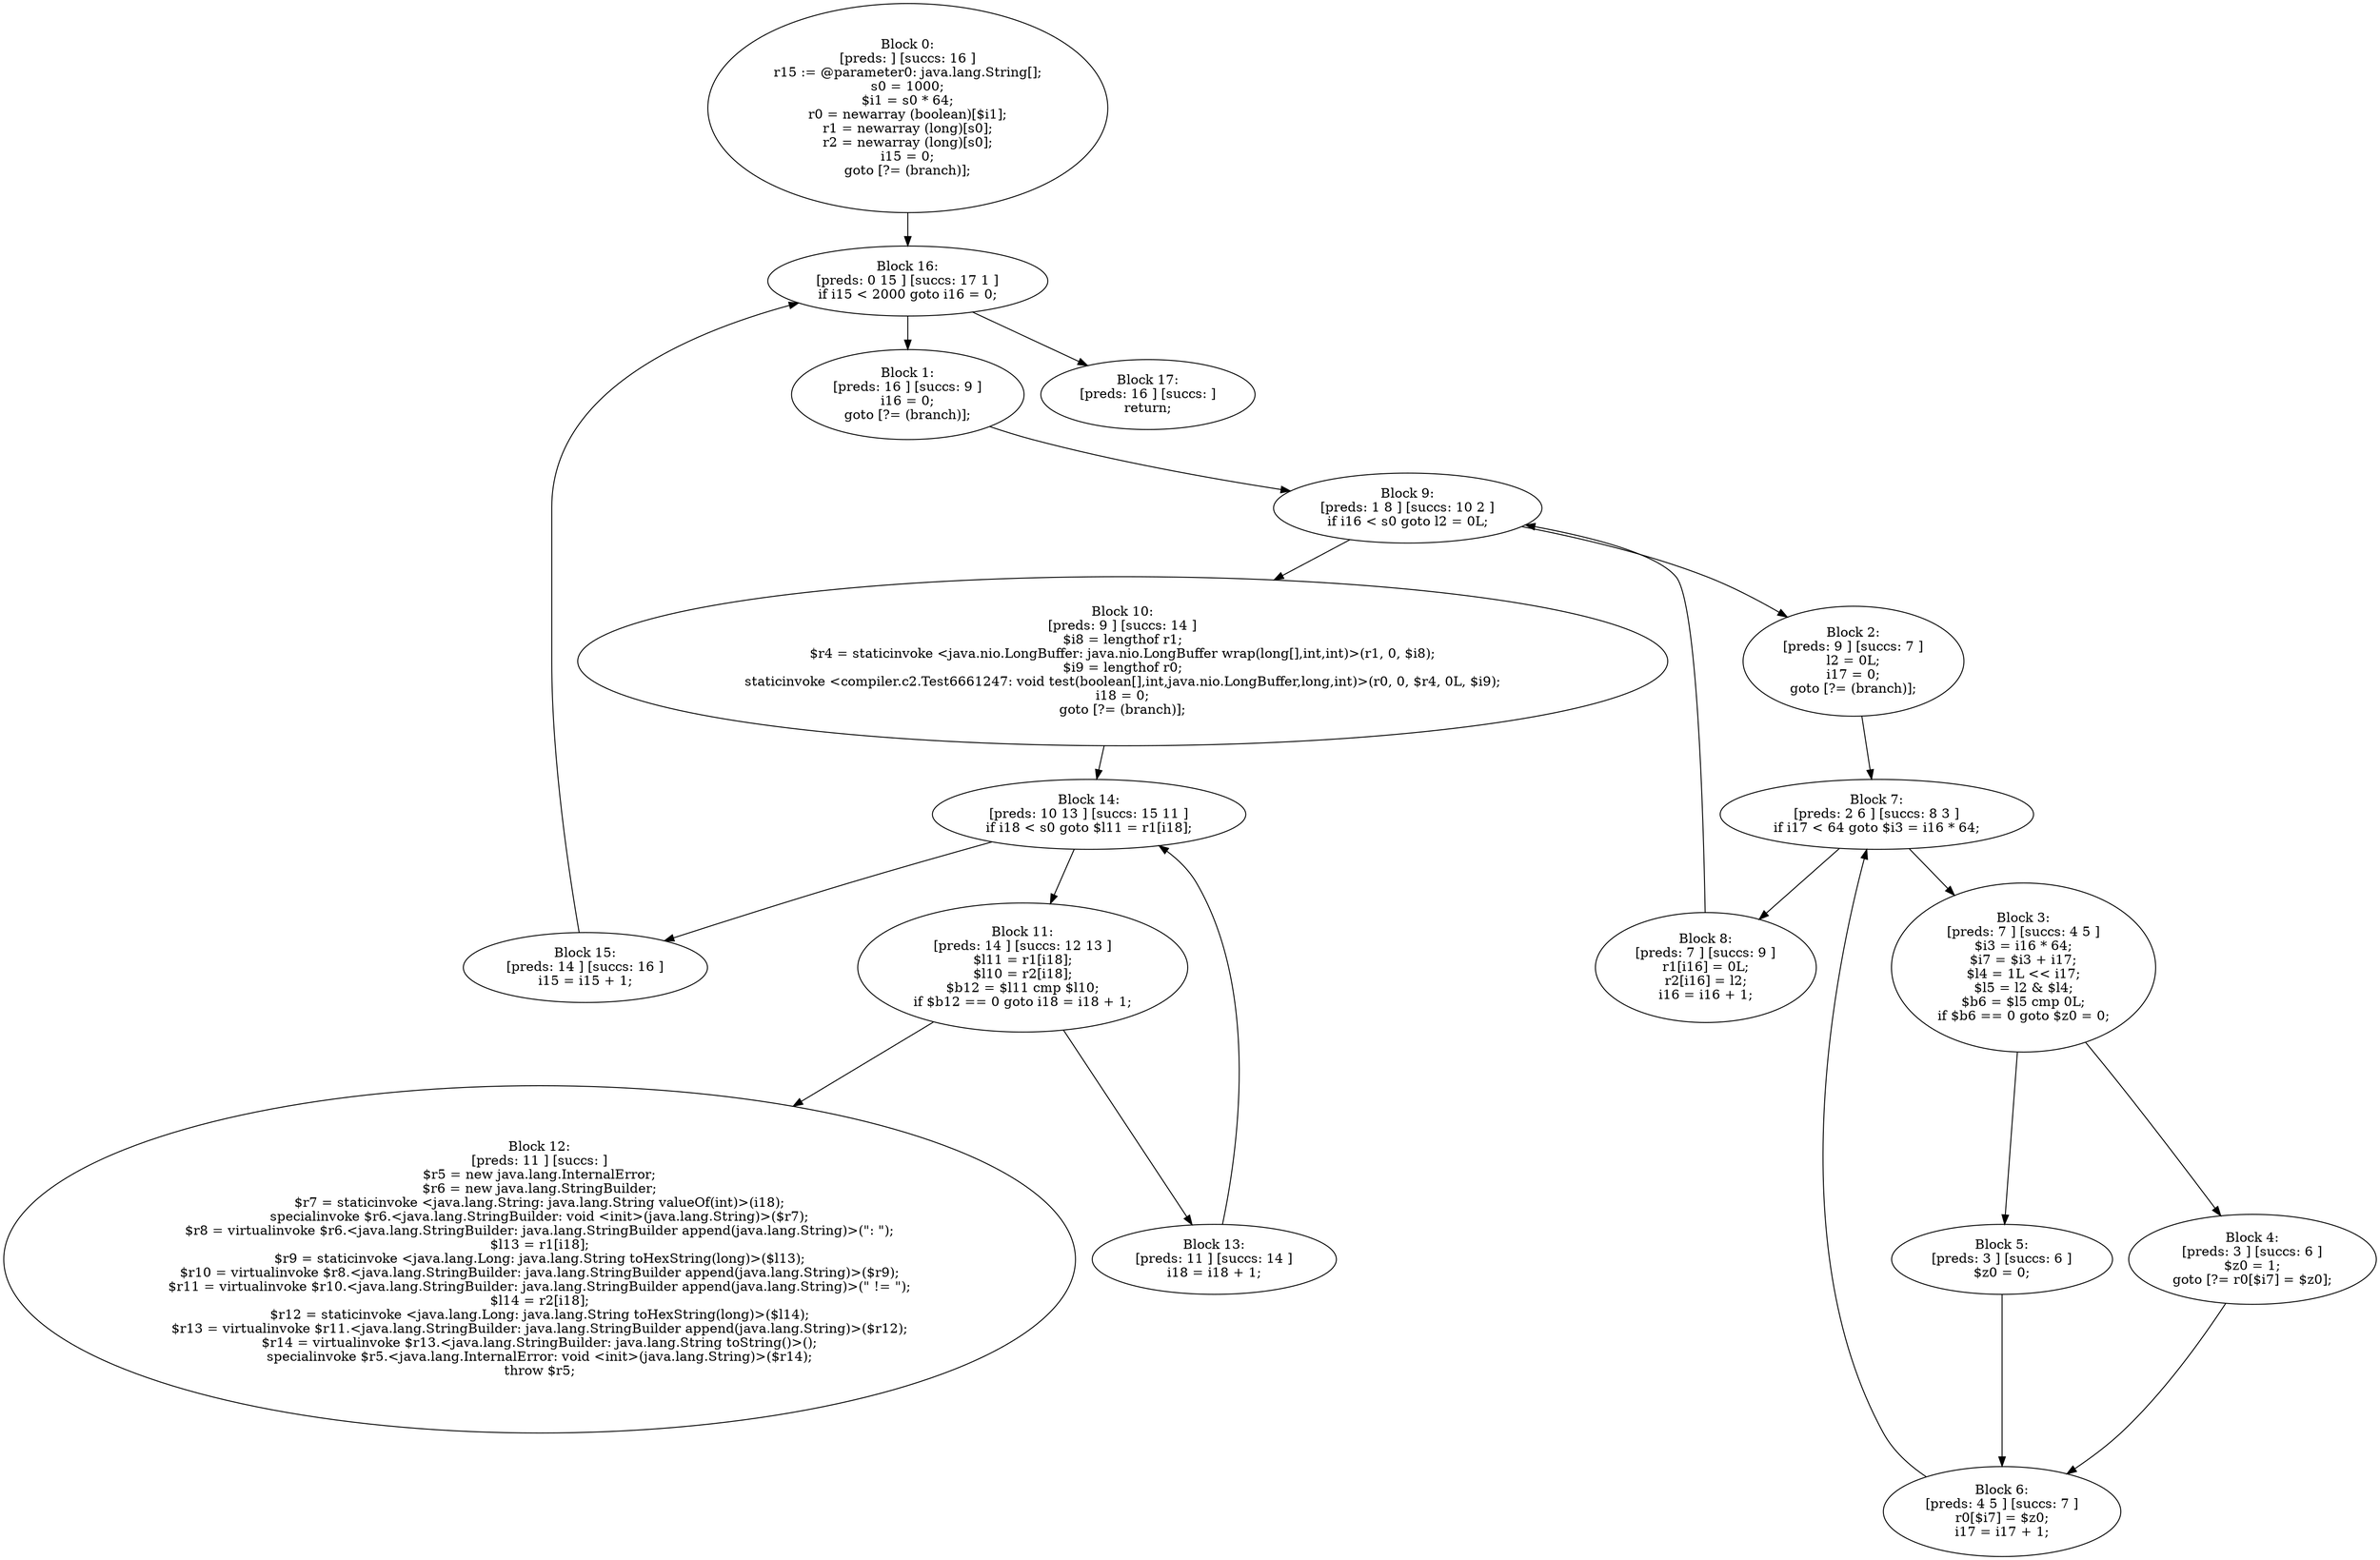 digraph "unitGraph" {
    "Block 0:
[preds: ] [succs: 16 ]
r15 := @parameter0: java.lang.String[];
s0 = 1000;
$i1 = s0 * 64;
r0 = newarray (boolean)[$i1];
r1 = newarray (long)[s0];
r2 = newarray (long)[s0];
i15 = 0;
goto [?= (branch)];
"
    "Block 1:
[preds: 16 ] [succs: 9 ]
i16 = 0;
goto [?= (branch)];
"
    "Block 2:
[preds: 9 ] [succs: 7 ]
l2 = 0L;
i17 = 0;
goto [?= (branch)];
"
    "Block 3:
[preds: 7 ] [succs: 4 5 ]
$i3 = i16 * 64;
$i7 = $i3 + i17;
$l4 = 1L << i17;
$l5 = l2 & $l4;
$b6 = $l5 cmp 0L;
if $b6 == 0 goto $z0 = 0;
"
    "Block 4:
[preds: 3 ] [succs: 6 ]
$z0 = 1;
goto [?= r0[$i7] = $z0];
"
    "Block 5:
[preds: 3 ] [succs: 6 ]
$z0 = 0;
"
    "Block 6:
[preds: 4 5 ] [succs: 7 ]
r0[$i7] = $z0;
i17 = i17 + 1;
"
    "Block 7:
[preds: 2 6 ] [succs: 8 3 ]
if i17 < 64 goto $i3 = i16 * 64;
"
    "Block 8:
[preds: 7 ] [succs: 9 ]
r1[i16] = 0L;
r2[i16] = l2;
i16 = i16 + 1;
"
    "Block 9:
[preds: 1 8 ] [succs: 10 2 ]
if i16 < s0 goto l2 = 0L;
"
    "Block 10:
[preds: 9 ] [succs: 14 ]
$i8 = lengthof r1;
$r4 = staticinvoke <java.nio.LongBuffer: java.nio.LongBuffer wrap(long[],int,int)>(r1, 0, $i8);
$i9 = lengthof r0;
staticinvoke <compiler.c2.Test6661247: void test(boolean[],int,java.nio.LongBuffer,long,int)>(r0, 0, $r4, 0L, $i9);
i18 = 0;
goto [?= (branch)];
"
    "Block 11:
[preds: 14 ] [succs: 12 13 ]
$l11 = r1[i18];
$l10 = r2[i18];
$b12 = $l11 cmp $l10;
if $b12 == 0 goto i18 = i18 + 1;
"
    "Block 12:
[preds: 11 ] [succs: ]
$r5 = new java.lang.InternalError;
$r6 = new java.lang.StringBuilder;
$r7 = staticinvoke <java.lang.String: java.lang.String valueOf(int)>(i18);
specialinvoke $r6.<java.lang.StringBuilder: void <init>(java.lang.String)>($r7);
$r8 = virtualinvoke $r6.<java.lang.StringBuilder: java.lang.StringBuilder append(java.lang.String)>(\": \");
$l13 = r1[i18];
$r9 = staticinvoke <java.lang.Long: java.lang.String toHexString(long)>($l13);
$r10 = virtualinvoke $r8.<java.lang.StringBuilder: java.lang.StringBuilder append(java.lang.String)>($r9);
$r11 = virtualinvoke $r10.<java.lang.StringBuilder: java.lang.StringBuilder append(java.lang.String)>(\" != \");
$l14 = r2[i18];
$r12 = staticinvoke <java.lang.Long: java.lang.String toHexString(long)>($l14);
$r13 = virtualinvoke $r11.<java.lang.StringBuilder: java.lang.StringBuilder append(java.lang.String)>($r12);
$r14 = virtualinvoke $r13.<java.lang.StringBuilder: java.lang.String toString()>();
specialinvoke $r5.<java.lang.InternalError: void <init>(java.lang.String)>($r14);
throw $r5;
"
    "Block 13:
[preds: 11 ] [succs: 14 ]
i18 = i18 + 1;
"
    "Block 14:
[preds: 10 13 ] [succs: 15 11 ]
if i18 < s0 goto $l11 = r1[i18];
"
    "Block 15:
[preds: 14 ] [succs: 16 ]
i15 = i15 + 1;
"
    "Block 16:
[preds: 0 15 ] [succs: 17 1 ]
if i15 < 2000 goto i16 = 0;
"
    "Block 17:
[preds: 16 ] [succs: ]
return;
"
    "Block 0:
[preds: ] [succs: 16 ]
r15 := @parameter0: java.lang.String[];
s0 = 1000;
$i1 = s0 * 64;
r0 = newarray (boolean)[$i1];
r1 = newarray (long)[s0];
r2 = newarray (long)[s0];
i15 = 0;
goto [?= (branch)];
"->"Block 16:
[preds: 0 15 ] [succs: 17 1 ]
if i15 < 2000 goto i16 = 0;
";
    "Block 1:
[preds: 16 ] [succs: 9 ]
i16 = 0;
goto [?= (branch)];
"->"Block 9:
[preds: 1 8 ] [succs: 10 2 ]
if i16 < s0 goto l2 = 0L;
";
    "Block 2:
[preds: 9 ] [succs: 7 ]
l2 = 0L;
i17 = 0;
goto [?= (branch)];
"->"Block 7:
[preds: 2 6 ] [succs: 8 3 ]
if i17 < 64 goto $i3 = i16 * 64;
";
    "Block 3:
[preds: 7 ] [succs: 4 5 ]
$i3 = i16 * 64;
$i7 = $i3 + i17;
$l4 = 1L << i17;
$l5 = l2 & $l4;
$b6 = $l5 cmp 0L;
if $b6 == 0 goto $z0 = 0;
"->"Block 4:
[preds: 3 ] [succs: 6 ]
$z0 = 1;
goto [?= r0[$i7] = $z0];
";
    "Block 3:
[preds: 7 ] [succs: 4 5 ]
$i3 = i16 * 64;
$i7 = $i3 + i17;
$l4 = 1L << i17;
$l5 = l2 & $l4;
$b6 = $l5 cmp 0L;
if $b6 == 0 goto $z0 = 0;
"->"Block 5:
[preds: 3 ] [succs: 6 ]
$z0 = 0;
";
    "Block 4:
[preds: 3 ] [succs: 6 ]
$z0 = 1;
goto [?= r0[$i7] = $z0];
"->"Block 6:
[preds: 4 5 ] [succs: 7 ]
r0[$i7] = $z0;
i17 = i17 + 1;
";
    "Block 5:
[preds: 3 ] [succs: 6 ]
$z0 = 0;
"->"Block 6:
[preds: 4 5 ] [succs: 7 ]
r0[$i7] = $z0;
i17 = i17 + 1;
";
    "Block 6:
[preds: 4 5 ] [succs: 7 ]
r0[$i7] = $z0;
i17 = i17 + 1;
"->"Block 7:
[preds: 2 6 ] [succs: 8 3 ]
if i17 < 64 goto $i3 = i16 * 64;
";
    "Block 7:
[preds: 2 6 ] [succs: 8 3 ]
if i17 < 64 goto $i3 = i16 * 64;
"->"Block 8:
[preds: 7 ] [succs: 9 ]
r1[i16] = 0L;
r2[i16] = l2;
i16 = i16 + 1;
";
    "Block 7:
[preds: 2 6 ] [succs: 8 3 ]
if i17 < 64 goto $i3 = i16 * 64;
"->"Block 3:
[preds: 7 ] [succs: 4 5 ]
$i3 = i16 * 64;
$i7 = $i3 + i17;
$l4 = 1L << i17;
$l5 = l2 & $l4;
$b6 = $l5 cmp 0L;
if $b6 == 0 goto $z0 = 0;
";
    "Block 8:
[preds: 7 ] [succs: 9 ]
r1[i16] = 0L;
r2[i16] = l2;
i16 = i16 + 1;
"->"Block 9:
[preds: 1 8 ] [succs: 10 2 ]
if i16 < s0 goto l2 = 0L;
";
    "Block 9:
[preds: 1 8 ] [succs: 10 2 ]
if i16 < s0 goto l2 = 0L;
"->"Block 10:
[preds: 9 ] [succs: 14 ]
$i8 = lengthof r1;
$r4 = staticinvoke <java.nio.LongBuffer: java.nio.LongBuffer wrap(long[],int,int)>(r1, 0, $i8);
$i9 = lengthof r0;
staticinvoke <compiler.c2.Test6661247: void test(boolean[],int,java.nio.LongBuffer,long,int)>(r0, 0, $r4, 0L, $i9);
i18 = 0;
goto [?= (branch)];
";
    "Block 9:
[preds: 1 8 ] [succs: 10 2 ]
if i16 < s0 goto l2 = 0L;
"->"Block 2:
[preds: 9 ] [succs: 7 ]
l2 = 0L;
i17 = 0;
goto [?= (branch)];
";
    "Block 10:
[preds: 9 ] [succs: 14 ]
$i8 = lengthof r1;
$r4 = staticinvoke <java.nio.LongBuffer: java.nio.LongBuffer wrap(long[],int,int)>(r1, 0, $i8);
$i9 = lengthof r0;
staticinvoke <compiler.c2.Test6661247: void test(boolean[],int,java.nio.LongBuffer,long,int)>(r0, 0, $r4, 0L, $i9);
i18 = 0;
goto [?= (branch)];
"->"Block 14:
[preds: 10 13 ] [succs: 15 11 ]
if i18 < s0 goto $l11 = r1[i18];
";
    "Block 11:
[preds: 14 ] [succs: 12 13 ]
$l11 = r1[i18];
$l10 = r2[i18];
$b12 = $l11 cmp $l10;
if $b12 == 0 goto i18 = i18 + 1;
"->"Block 12:
[preds: 11 ] [succs: ]
$r5 = new java.lang.InternalError;
$r6 = new java.lang.StringBuilder;
$r7 = staticinvoke <java.lang.String: java.lang.String valueOf(int)>(i18);
specialinvoke $r6.<java.lang.StringBuilder: void <init>(java.lang.String)>($r7);
$r8 = virtualinvoke $r6.<java.lang.StringBuilder: java.lang.StringBuilder append(java.lang.String)>(\": \");
$l13 = r1[i18];
$r9 = staticinvoke <java.lang.Long: java.lang.String toHexString(long)>($l13);
$r10 = virtualinvoke $r8.<java.lang.StringBuilder: java.lang.StringBuilder append(java.lang.String)>($r9);
$r11 = virtualinvoke $r10.<java.lang.StringBuilder: java.lang.StringBuilder append(java.lang.String)>(\" != \");
$l14 = r2[i18];
$r12 = staticinvoke <java.lang.Long: java.lang.String toHexString(long)>($l14);
$r13 = virtualinvoke $r11.<java.lang.StringBuilder: java.lang.StringBuilder append(java.lang.String)>($r12);
$r14 = virtualinvoke $r13.<java.lang.StringBuilder: java.lang.String toString()>();
specialinvoke $r5.<java.lang.InternalError: void <init>(java.lang.String)>($r14);
throw $r5;
";
    "Block 11:
[preds: 14 ] [succs: 12 13 ]
$l11 = r1[i18];
$l10 = r2[i18];
$b12 = $l11 cmp $l10;
if $b12 == 0 goto i18 = i18 + 1;
"->"Block 13:
[preds: 11 ] [succs: 14 ]
i18 = i18 + 1;
";
    "Block 13:
[preds: 11 ] [succs: 14 ]
i18 = i18 + 1;
"->"Block 14:
[preds: 10 13 ] [succs: 15 11 ]
if i18 < s0 goto $l11 = r1[i18];
";
    "Block 14:
[preds: 10 13 ] [succs: 15 11 ]
if i18 < s0 goto $l11 = r1[i18];
"->"Block 15:
[preds: 14 ] [succs: 16 ]
i15 = i15 + 1;
";
    "Block 14:
[preds: 10 13 ] [succs: 15 11 ]
if i18 < s0 goto $l11 = r1[i18];
"->"Block 11:
[preds: 14 ] [succs: 12 13 ]
$l11 = r1[i18];
$l10 = r2[i18];
$b12 = $l11 cmp $l10;
if $b12 == 0 goto i18 = i18 + 1;
";
    "Block 15:
[preds: 14 ] [succs: 16 ]
i15 = i15 + 1;
"->"Block 16:
[preds: 0 15 ] [succs: 17 1 ]
if i15 < 2000 goto i16 = 0;
";
    "Block 16:
[preds: 0 15 ] [succs: 17 1 ]
if i15 < 2000 goto i16 = 0;
"->"Block 17:
[preds: 16 ] [succs: ]
return;
";
    "Block 16:
[preds: 0 15 ] [succs: 17 1 ]
if i15 < 2000 goto i16 = 0;
"->"Block 1:
[preds: 16 ] [succs: 9 ]
i16 = 0;
goto [?= (branch)];
";
}
